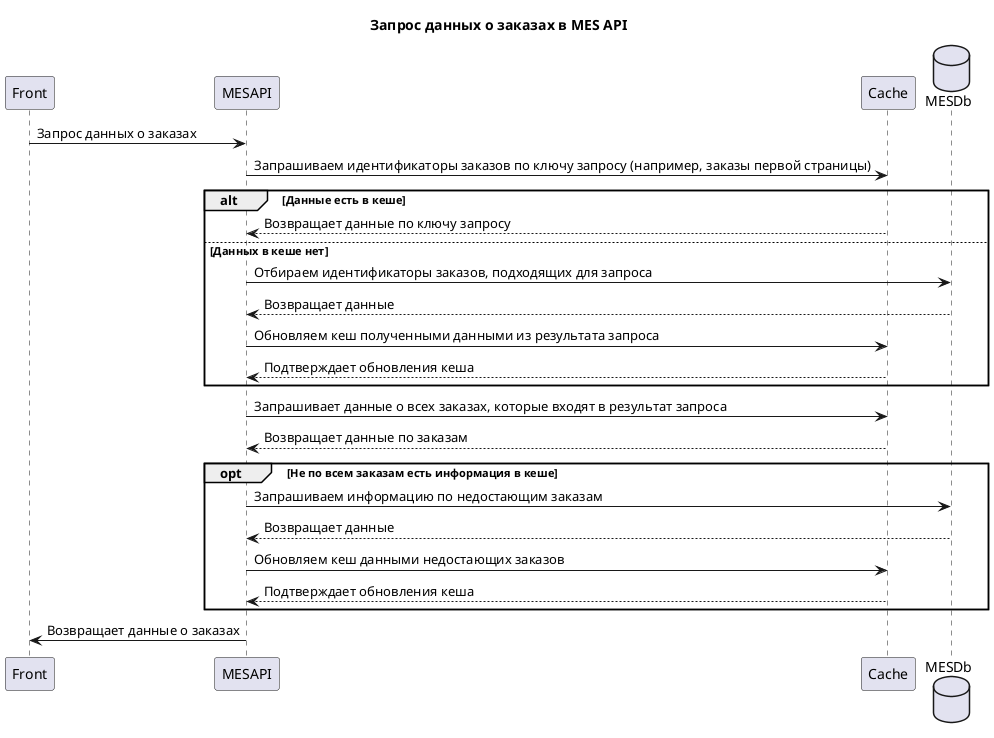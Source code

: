 ﻿@startuml
title Запрос данных о заказах в MES API

participant Front
participant MESAPI
participant Cache
database MESDb

Front -> MESAPI: Запрос данных о заказах
MESAPI -> Cache: Запрашиваем идентификаторы заказов по ключу запросу (например, заказы первой страницы)
alt Данные есть в кеше
    Cache --> MESAPI: Возвращает данные по ключу запросу
else Данных в кеше нет    
    MESAPI -> MESDb: Отбираем идентификаторы заказов, подходящих для запроса 
    MESDb --> MESAPI: Возвращает данные
    MESAPI -> Cache: Обновляем кеш полученными данными из результата запроса
    Cache --> MESAPI: Подтверждает обновления кеша
end
MESAPI -> Cache: Запрашивает данные о всех заказах, которые входят в результат запроса
Cache --> MESAPI: Возвращает данные по заказам
opt Не по всем заказам есть информация в кеше 
    MESAPI -> MESDb: Запрашиваем информацию по недостающим заказам
    MESDb --> MESAPI: Возвращает данные    
    MESAPI -> Cache: Обновляем кеш данными недостающих заказов
    Cache --> MESAPI: Подтверждает обновления кеша 
end
MESAPI -> Front : Возвращает данные о заказах    

@enduml
